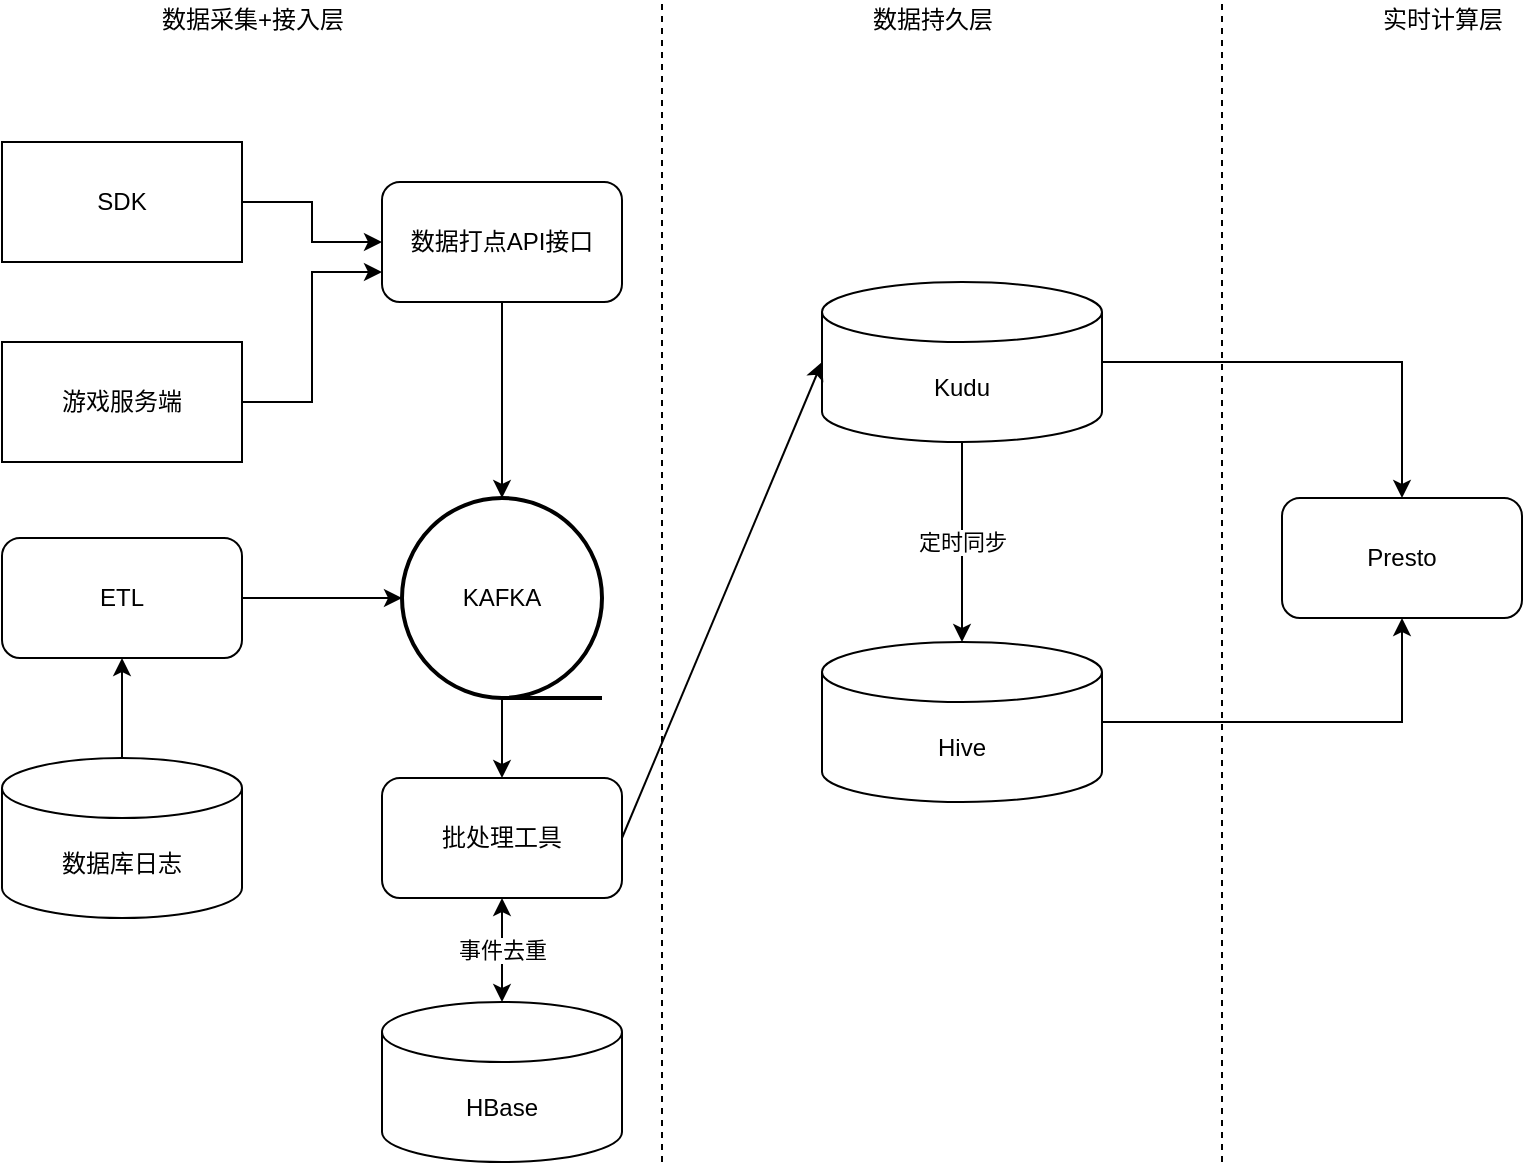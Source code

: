 <mxfile version="14.8.2" type="github">
  <diagram id="gmzT7qAxRRQKDtgjNAwL" name="Page-1">
    <mxGraphModel dx="1422" dy="762" grid="1" gridSize="10" guides="1" tooltips="1" connect="1" arrows="1" fold="1" page="1" pageScale="1" pageWidth="827" pageHeight="1169" math="0" shadow="0">
      <root>
        <mxCell id="0" />
        <mxCell id="1" parent="0" />
        <mxCell id="NiJm4WGMdRTkjTj1029J-20" value="" style="edgeStyle=orthogonalEdgeStyle;rounded=0;orthogonalLoop=1;jettySize=auto;html=1;entryX=0.5;entryY=0;entryDx=0;entryDy=0;entryPerimeter=0;" edge="1" parent="1" source="NiJm4WGMdRTkjTj1029J-1" target="NiJm4WGMdRTkjTj1029J-14">
          <mxGeometry relative="1" as="geometry">
            <mxPoint x="290" y="340" as="targetPoint" />
          </mxGeometry>
        </mxCell>
        <mxCell id="NiJm4WGMdRTkjTj1029J-1" value="数据打点API接口" style="rounded=1;whiteSpace=wrap;html=1;" vertex="1" parent="1">
          <mxGeometry x="230" y="200" width="120" height="60" as="geometry" />
        </mxCell>
        <mxCell id="NiJm4WGMdRTkjTj1029J-3" value="" style="endArrow=none;dashed=1;html=1;" edge="1" parent="1">
          <mxGeometry width="50" height="50" relative="1" as="geometry">
            <mxPoint x="370" y="690" as="sourcePoint" />
            <mxPoint x="370" y="110" as="targetPoint" />
          </mxGeometry>
        </mxCell>
        <mxCell id="NiJm4WGMdRTkjTj1029J-4" value="数据采集+接入层" style="text;html=1;align=center;verticalAlign=middle;resizable=0;points=[];autosize=1;strokeColor=none;" vertex="1" parent="1">
          <mxGeometry x="110" y="109" width="110" height="20" as="geometry" />
        </mxCell>
        <mxCell id="NiJm4WGMdRTkjTj1029J-5" value="数据持久层" style="text;html=1;align=center;verticalAlign=middle;resizable=0;points=[];autosize=1;strokeColor=none;" vertex="1" parent="1">
          <mxGeometry x="465" y="109" width="80" height="20" as="geometry" />
        </mxCell>
        <mxCell id="NiJm4WGMdRTkjTj1029J-6" value="" style="endArrow=none;dashed=1;html=1;" edge="1" parent="1">
          <mxGeometry width="50" height="50" relative="1" as="geometry">
            <mxPoint x="650" y="690" as="sourcePoint" />
            <mxPoint x="650" y="110" as="targetPoint" />
          </mxGeometry>
        </mxCell>
        <mxCell id="NiJm4WGMdRTkjTj1029J-7" value="实时计算层" style="text;html=1;align=center;verticalAlign=middle;resizable=0;points=[];autosize=1;strokeColor=none;" vertex="1" parent="1">
          <mxGeometry x="720" y="109" width="80" height="20" as="geometry" />
        </mxCell>
        <mxCell id="NiJm4WGMdRTkjTj1029J-10" value="" style="edgeStyle=orthogonalEdgeStyle;rounded=0;orthogonalLoop=1;jettySize=auto;html=1;" edge="1" parent="1" source="NiJm4WGMdRTkjTj1029J-8" target="NiJm4WGMdRTkjTj1029J-1">
          <mxGeometry relative="1" as="geometry" />
        </mxCell>
        <mxCell id="NiJm4WGMdRTkjTj1029J-8" value="SDK" style="rounded=0;whiteSpace=wrap;html=1;" vertex="1" parent="1">
          <mxGeometry x="40" y="180" width="120" height="60" as="geometry" />
        </mxCell>
        <mxCell id="NiJm4WGMdRTkjTj1029J-12" value="" style="edgeStyle=orthogonalEdgeStyle;rounded=0;orthogonalLoop=1;jettySize=auto;html=1;entryX=0;entryY=0.75;entryDx=0;entryDy=0;" edge="1" parent="1" source="NiJm4WGMdRTkjTj1029J-9" target="NiJm4WGMdRTkjTj1029J-1">
          <mxGeometry relative="1" as="geometry">
            <mxPoint x="220" y="230" as="targetPoint" />
          </mxGeometry>
        </mxCell>
        <mxCell id="NiJm4WGMdRTkjTj1029J-9" value="游戏服务端" style="rounded=0;whiteSpace=wrap;html=1;" vertex="1" parent="1">
          <mxGeometry x="40" y="280" width="120" height="60" as="geometry" />
        </mxCell>
        <mxCell id="NiJm4WGMdRTkjTj1029J-24" value="" style="edgeStyle=orthogonalEdgeStyle;rounded=0;orthogonalLoop=1;jettySize=auto;html=1;" edge="1" parent="1" source="NiJm4WGMdRTkjTj1029J-14" target="NiJm4WGMdRTkjTj1029J-21">
          <mxGeometry relative="1" as="geometry" />
        </mxCell>
        <mxCell id="NiJm4WGMdRTkjTj1029J-14" value="KAFKA" style="strokeWidth=2;html=1;shape=mxgraph.flowchart.sequential_data;whiteSpace=wrap;" vertex="1" parent="1">
          <mxGeometry x="240" y="358" width="100" height="100" as="geometry" />
        </mxCell>
        <mxCell id="NiJm4WGMdRTkjTj1029J-18" value="" style="edgeStyle=orthogonalEdgeStyle;rounded=0;orthogonalLoop=1;jettySize=auto;html=1;" edge="1" parent="1" source="NiJm4WGMdRTkjTj1029J-15" target="NiJm4WGMdRTkjTj1029J-14">
          <mxGeometry relative="1" as="geometry" />
        </mxCell>
        <mxCell id="NiJm4WGMdRTkjTj1029J-15" value="ETL" style="rounded=1;whiteSpace=wrap;html=1;" vertex="1" parent="1">
          <mxGeometry x="40" y="378" width="120" height="60" as="geometry" />
        </mxCell>
        <mxCell id="NiJm4WGMdRTkjTj1029J-17" value="" style="edgeStyle=orthogonalEdgeStyle;rounded=0;orthogonalLoop=1;jettySize=auto;html=1;" edge="1" parent="1" source="NiJm4WGMdRTkjTj1029J-16" target="NiJm4WGMdRTkjTj1029J-15">
          <mxGeometry relative="1" as="geometry" />
        </mxCell>
        <mxCell id="NiJm4WGMdRTkjTj1029J-16" value="数据库日志" style="shape=cylinder3;whiteSpace=wrap;html=1;boundedLbl=1;backgroundOutline=1;size=15;" vertex="1" parent="1">
          <mxGeometry x="40" y="488" width="120" height="80" as="geometry" />
        </mxCell>
        <mxCell id="NiJm4WGMdRTkjTj1029J-21" value="批处理工具" style="rounded=1;whiteSpace=wrap;html=1;" vertex="1" parent="1">
          <mxGeometry x="230" y="498" width="120" height="60" as="geometry" />
        </mxCell>
        <mxCell id="NiJm4WGMdRTkjTj1029J-22" value="HBase" style="shape=cylinder3;whiteSpace=wrap;html=1;boundedLbl=1;backgroundOutline=1;size=15;" vertex="1" parent="1">
          <mxGeometry x="230" y="610" width="120" height="80" as="geometry" />
        </mxCell>
        <mxCell id="NiJm4WGMdRTkjTj1029J-23" value="事件去重" style="endArrow=classic;startArrow=classic;html=1;entryX=0.5;entryY=1;entryDx=0;entryDy=0;" edge="1" parent="1" target="NiJm4WGMdRTkjTj1029J-21">
          <mxGeometry width="50" height="50" relative="1" as="geometry">
            <mxPoint x="290" y="610" as="sourcePoint" />
            <mxPoint x="310" y="560" as="targetPoint" />
          </mxGeometry>
        </mxCell>
        <mxCell id="NiJm4WGMdRTkjTj1029J-28" value="定时同步" style="edgeStyle=orthogonalEdgeStyle;rounded=0;orthogonalLoop=1;jettySize=auto;html=1;" edge="1" parent="1" source="NiJm4WGMdRTkjTj1029J-25" target="NiJm4WGMdRTkjTj1029J-26">
          <mxGeometry relative="1" as="geometry" />
        </mxCell>
        <mxCell id="NiJm4WGMdRTkjTj1029J-31" value="" style="edgeStyle=orthogonalEdgeStyle;rounded=0;orthogonalLoop=1;jettySize=auto;html=1;entryX=0.5;entryY=0;entryDx=0;entryDy=0;" edge="1" parent="1" source="NiJm4WGMdRTkjTj1029J-25" target="NiJm4WGMdRTkjTj1029J-29">
          <mxGeometry relative="1" as="geometry">
            <mxPoint x="670" y="290" as="targetPoint" />
          </mxGeometry>
        </mxCell>
        <mxCell id="NiJm4WGMdRTkjTj1029J-25" value="Kudu" style="shape=cylinder3;whiteSpace=wrap;html=1;boundedLbl=1;backgroundOutline=1;size=15;" vertex="1" parent="1">
          <mxGeometry x="450" y="250" width="140" height="80" as="geometry" />
        </mxCell>
        <mxCell id="NiJm4WGMdRTkjTj1029J-33" value="" style="edgeStyle=orthogonalEdgeStyle;rounded=0;orthogonalLoop=1;jettySize=auto;html=1;entryX=0.5;entryY=1;entryDx=0;entryDy=0;" edge="1" parent="1" source="NiJm4WGMdRTkjTj1029J-26" target="NiJm4WGMdRTkjTj1029J-29">
          <mxGeometry relative="1" as="geometry">
            <mxPoint x="670" y="470" as="targetPoint" />
          </mxGeometry>
        </mxCell>
        <mxCell id="NiJm4WGMdRTkjTj1029J-26" value="Hive" style="shape=cylinder3;whiteSpace=wrap;html=1;boundedLbl=1;backgroundOutline=1;size=15;" vertex="1" parent="1">
          <mxGeometry x="450" y="430" width="140" height="80" as="geometry" />
        </mxCell>
        <mxCell id="NiJm4WGMdRTkjTj1029J-27" value="" style="endArrow=classic;html=1;exitX=1;exitY=0.5;exitDx=0;exitDy=0;entryX=0;entryY=0.5;entryDx=0;entryDy=0;entryPerimeter=0;" edge="1" parent="1" source="NiJm4WGMdRTkjTj1029J-21" target="NiJm4WGMdRTkjTj1029J-25">
          <mxGeometry width="50" height="50" relative="1" as="geometry">
            <mxPoint x="360" y="550" as="sourcePoint" />
            <mxPoint x="410" y="500" as="targetPoint" />
          </mxGeometry>
        </mxCell>
        <mxCell id="NiJm4WGMdRTkjTj1029J-29" value="Presto" style="rounded=1;whiteSpace=wrap;html=1;" vertex="1" parent="1">
          <mxGeometry x="680" y="358" width="120" height="60" as="geometry" />
        </mxCell>
      </root>
    </mxGraphModel>
  </diagram>
</mxfile>
